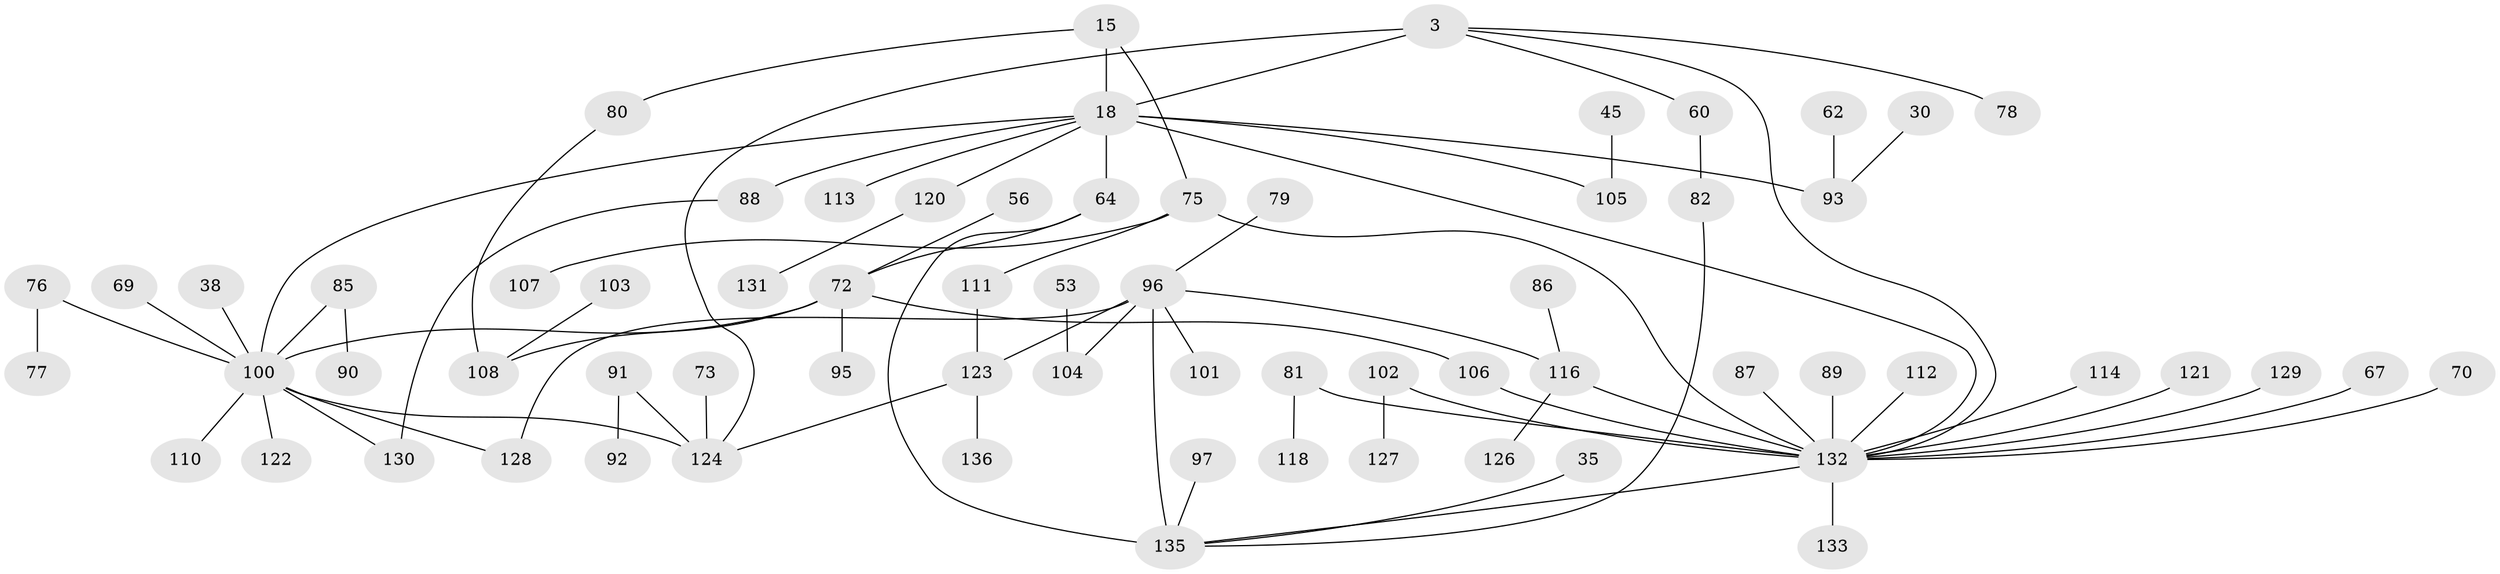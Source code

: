 // original degree distribution, {6: 0.03676470588235294, 5: 0.04411764705882353, 4: 0.09558823529411764, 3: 0.16911764705882354, 2: 0.3235294117647059, 7: 0.007352941176470588, 1: 0.3235294117647059}
// Generated by graph-tools (version 1.1) at 2025/41/03/09/25 04:41:24]
// undirected, 68 vertices, 80 edges
graph export_dot {
graph [start="1"]
  node [color=gray90,style=filled];
  3;
  15 [super="+8"];
  18 [super="+1+2"];
  30;
  35;
  38;
  45;
  53;
  56;
  60 [super="+31"];
  62;
  64 [super="+25"];
  67;
  69;
  70;
  72 [super="+51+52+61"];
  73;
  75;
  76;
  77;
  78;
  79;
  80 [super="+21+74"];
  81;
  82;
  85;
  86;
  87;
  88;
  89;
  90;
  91;
  92;
  93 [super="+22"];
  95;
  96 [super="+39+47"];
  97;
  100 [super="+40+54"];
  101;
  102;
  103;
  104 [super="+44"];
  105 [super="+99"];
  106;
  107;
  108 [super="+59+55+83+94"];
  110;
  111;
  112;
  113 [super="+48"];
  114;
  116 [super="+66"];
  118;
  120 [super="+17+23"];
  121;
  122 [super="+20"];
  123 [super="+115"];
  124 [super="+117+119+7"];
  126;
  127;
  128 [super="+63+46+125"];
  129;
  130;
  131;
  132 [super="+57+68"];
  133;
  135 [super="+134+33"];
  136;
  3 -- 78;
  3 -- 18;
  3 -- 132;
  3 -- 124 [weight=2];
  3 -- 60;
  15 -- 18 [weight=2];
  15 -- 75;
  15 -- 80 [weight=2];
  18 -- 88;
  18 -- 105 [weight=2];
  18 -- 93 [weight=2];
  18 -- 120;
  18 -- 64;
  18 -- 100 [weight=2];
  18 -- 132;
  18 -- 113;
  30 -- 93;
  35 -- 135;
  38 -- 100;
  45 -- 105;
  53 -- 104;
  56 -- 72;
  60 -- 82;
  62 -- 93;
  64 -- 72;
  64 -- 135 [weight=3];
  67 -- 132;
  69 -- 100;
  70 -- 132;
  72 -- 108;
  72 -- 100 [weight=2];
  72 -- 106;
  72 -- 95;
  73 -- 124;
  75 -- 107;
  75 -- 111;
  75 -- 132;
  76 -- 77;
  76 -- 100;
  79 -- 96;
  80 -- 108;
  81 -- 118;
  81 -- 132;
  82 -- 135;
  85 -- 90;
  85 -- 100;
  86 -- 116;
  87 -- 132;
  88 -- 130;
  89 -- 132;
  91 -- 92;
  91 -- 124;
  96 -- 123 [weight=2];
  96 -- 101;
  96 -- 104;
  96 -- 128;
  96 -- 116;
  96 -- 135;
  97 -- 135;
  100 -- 110;
  100 -- 130;
  100 -- 128;
  100 -- 124 [weight=2];
  100 -- 122;
  102 -- 127;
  102 -- 132;
  103 -- 108;
  106 -- 132;
  111 -- 123;
  112 -- 132;
  114 -- 132;
  116 -- 132 [weight=2];
  116 -- 126;
  120 -- 131;
  121 -- 132;
  123 -- 136;
  123 -- 124;
  129 -- 132;
  132 -- 133;
  132 -- 135;
}
